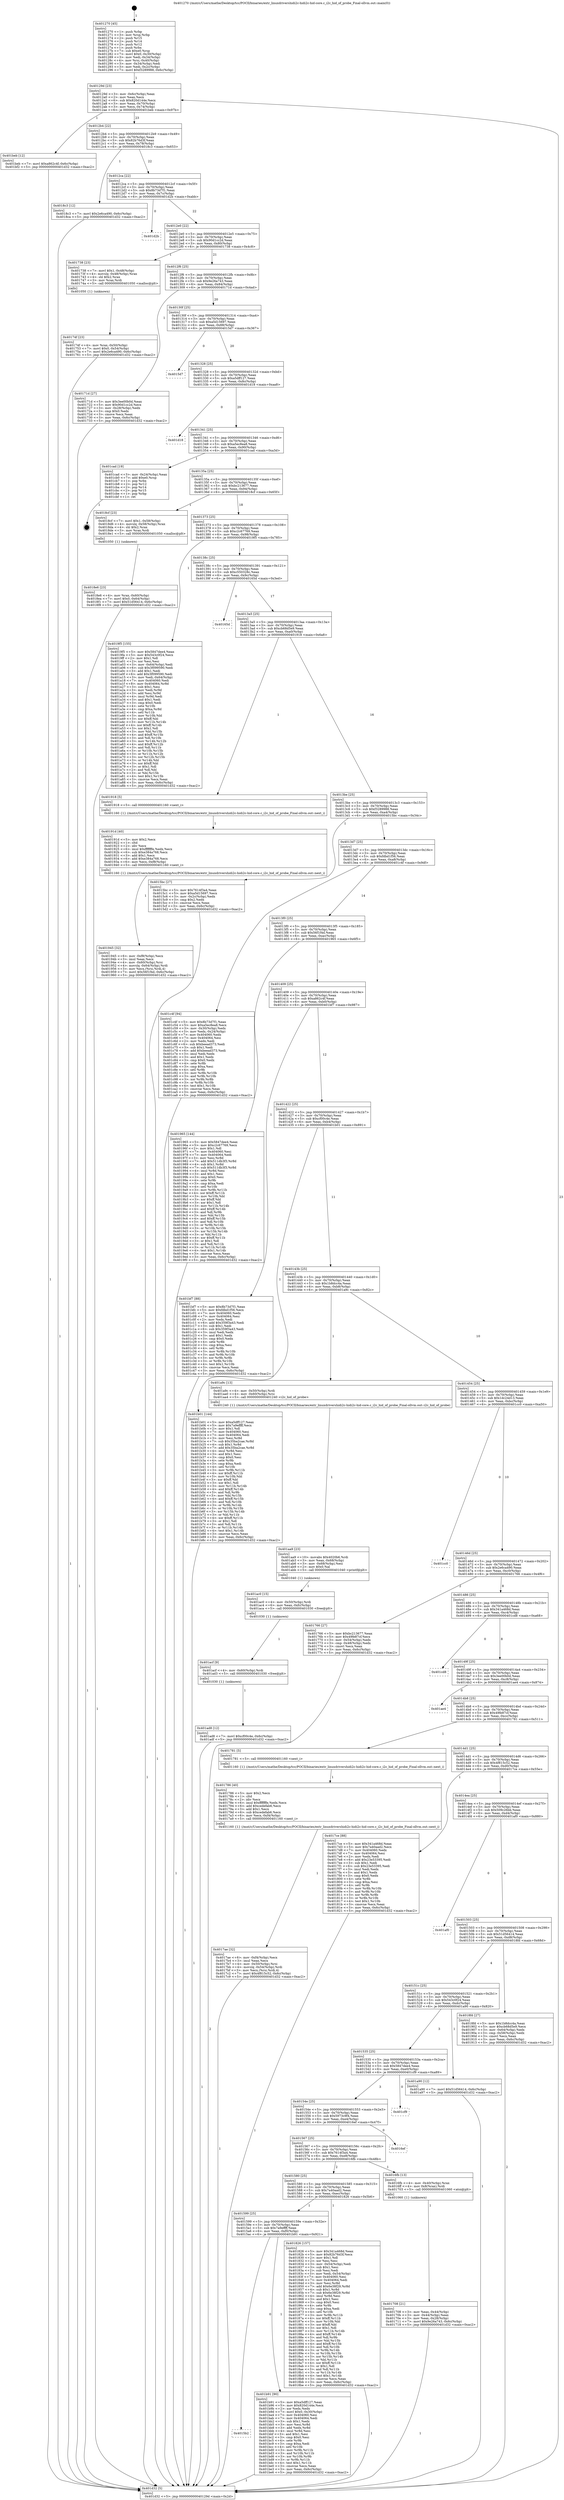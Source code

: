 digraph "0x401270" {
  label = "0x401270 (/mnt/c/Users/mathe/Desktop/tcc/POCII/binaries/extr_linuxdrivershidi2c-hidi2c-hid-core.c_i2c_hid_of_probe_Final-ollvm.out::main(0))"
  labelloc = "t"
  node[shape=record]

  Entry [label="",width=0.3,height=0.3,shape=circle,fillcolor=black,style=filled]
  "0x40129d" [label="{
     0x40129d [23]\l
     | [instrs]\l
     &nbsp;&nbsp;0x40129d \<+3\>: mov -0x6c(%rbp),%eax\l
     &nbsp;&nbsp;0x4012a0 \<+2\>: mov %eax,%ecx\l
     &nbsp;&nbsp;0x4012a2 \<+6\>: sub $0x820d144e,%ecx\l
     &nbsp;&nbsp;0x4012a8 \<+3\>: mov %eax,-0x70(%rbp)\l
     &nbsp;&nbsp;0x4012ab \<+3\>: mov %ecx,-0x74(%rbp)\l
     &nbsp;&nbsp;0x4012ae \<+6\>: je 0000000000401beb \<main+0x97b\>\l
  }"]
  "0x401beb" [label="{
     0x401beb [12]\l
     | [instrs]\l
     &nbsp;&nbsp;0x401beb \<+7\>: movl $0xa862c4f,-0x6c(%rbp)\l
     &nbsp;&nbsp;0x401bf2 \<+5\>: jmp 0000000000401d32 \<main+0xac2\>\l
  }"]
  "0x4012b4" [label="{
     0x4012b4 [22]\l
     | [instrs]\l
     &nbsp;&nbsp;0x4012b4 \<+5\>: jmp 00000000004012b9 \<main+0x49\>\l
     &nbsp;&nbsp;0x4012b9 \<+3\>: mov -0x70(%rbp),%eax\l
     &nbsp;&nbsp;0x4012bc \<+5\>: sub $0x82b76d3f,%eax\l
     &nbsp;&nbsp;0x4012c1 \<+3\>: mov %eax,-0x78(%rbp)\l
     &nbsp;&nbsp;0x4012c4 \<+6\>: je 00000000004018c3 \<main+0x653\>\l
  }"]
  Exit [label="",width=0.3,height=0.3,shape=circle,fillcolor=black,style=filled,peripheries=2]
  "0x4018c3" [label="{
     0x4018c3 [12]\l
     | [instrs]\l
     &nbsp;&nbsp;0x4018c3 \<+7\>: movl $0x2e6ca490,-0x6c(%rbp)\l
     &nbsp;&nbsp;0x4018ca \<+5\>: jmp 0000000000401d32 \<main+0xac2\>\l
  }"]
  "0x4012ca" [label="{
     0x4012ca [22]\l
     | [instrs]\l
     &nbsp;&nbsp;0x4012ca \<+5\>: jmp 00000000004012cf \<main+0x5f\>\l
     &nbsp;&nbsp;0x4012cf \<+3\>: mov -0x70(%rbp),%eax\l
     &nbsp;&nbsp;0x4012d2 \<+5\>: sub $0x8b73d7f1,%eax\l
     &nbsp;&nbsp;0x4012d7 \<+3\>: mov %eax,-0x7c(%rbp)\l
     &nbsp;&nbsp;0x4012da \<+6\>: je 0000000000401d2b \<main+0xabb\>\l
  }"]
  "0x4015b2" [label="{
     0x4015b2\l
  }", style=dashed]
  "0x401d2b" [label="{
     0x401d2b\l
  }", style=dashed]
  "0x4012e0" [label="{
     0x4012e0 [22]\l
     | [instrs]\l
     &nbsp;&nbsp;0x4012e0 \<+5\>: jmp 00000000004012e5 \<main+0x75\>\l
     &nbsp;&nbsp;0x4012e5 \<+3\>: mov -0x70(%rbp),%eax\l
     &nbsp;&nbsp;0x4012e8 \<+5\>: sub $0x90d1cc2d,%eax\l
     &nbsp;&nbsp;0x4012ed \<+3\>: mov %eax,-0x80(%rbp)\l
     &nbsp;&nbsp;0x4012f0 \<+6\>: je 0000000000401738 \<main+0x4c8\>\l
  }"]
  "0x401b91" [label="{
     0x401b91 [90]\l
     | [instrs]\l
     &nbsp;&nbsp;0x401b91 \<+5\>: mov $0xa5dff127,%eax\l
     &nbsp;&nbsp;0x401b96 \<+5\>: mov $0x820d144e,%ecx\l
     &nbsp;&nbsp;0x401b9b \<+2\>: xor %edx,%edx\l
     &nbsp;&nbsp;0x401b9d \<+7\>: movl $0x0,-0x30(%rbp)\l
     &nbsp;&nbsp;0x401ba4 \<+7\>: mov 0x404060,%esi\l
     &nbsp;&nbsp;0x401bab \<+7\>: mov 0x404064,%edi\l
     &nbsp;&nbsp;0x401bb2 \<+3\>: sub $0x1,%edx\l
     &nbsp;&nbsp;0x401bb5 \<+3\>: mov %esi,%r8d\l
     &nbsp;&nbsp;0x401bb8 \<+3\>: add %edx,%r8d\l
     &nbsp;&nbsp;0x401bbb \<+4\>: imul %r8d,%esi\l
     &nbsp;&nbsp;0x401bbf \<+3\>: and $0x1,%esi\l
     &nbsp;&nbsp;0x401bc2 \<+3\>: cmp $0x0,%esi\l
     &nbsp;&nbsp;0x401bc5 \<+4\>: sete %r9b\l
     &nbsp;&nbsp;0x401bc9 \<+3\>: cmp $0xa,%edi\l
     &nbsp;&nbsp;0x401bcc \<+4\>: setl %r10b\l
     &nbsp;&nbsp;0x401bd0 \<+3\>: mov %r9b,%r11b\l
     &nbsp;&nbsp;0x401bd3 \<+3\>: and %r10b,%r11b\l
     &nbsp;&nbsp;0x401bd6 \<+3\>: xor %r10b,%r9b\l
     &nbsp;&nbsp;0x401bd9 \<+3\>: or %r9b,%r11b\l
     &nbsp;&nbsp;0x401bdc \<+4\>: test $0x1,%r11b\l
     &nbsp;&nbsp;0x401be0 \<+3\>: cmovne %ecx,%eax\l
     &nbsp;&nbsp;0x401be3 \<+3\>: mov %eax,-0x6c(%rbp)\l
     &nbsp;&nbsp;0x401be6 \<+5\>: jmp 0000000000401d32 \<main+0xac2\>\l
  }"]
  "0x401738" [label="{
     0x401738 [23]\l
     | [instrs]\l
     &nbsp;&nbsp;0x401738 \<+7\>: movl $0x1,-0x48(%rbp)\l
     &nbsp;&nbsp;0x40173f \<+4\>: movslq -0x48(%rbp),%rax\l
     &nbsp;&nbsp;0x401743 \<+4\>: shl $0x2,%rax\l
     &nbsp;&nbsp;0x401747 \<+3\>: mov %rax,%rdi\l
     &nbsp;&nbsp;0x40174a \<+5\>: call 0000000000401050 \<malloc@plt\>\l
     | [calls]\l
     &nbsp;&nbsp;0x401050 \{1\} (unknown)\l
  }"]
  "0x4012f6" [label="{
     0x4012f6 [25]\l
     | [instrs]\l
     &nbsp;&nbsp;0x4012f6 \<+5\>: jmp 00000000004012fb \<main+0x8b\>\l
     &nbsp;&nbsp;0x4012fb \<+3\>: mov -0x70(%rbp),%eax\l
     &nbsp;&nbsp;0x4012fe \<+5\>: sub $0x9e26a743,%eax\l
     &nbsp;&nbsp;0x401303 \<+6\>: mov %eax,-0x84(%rbp)\l
     &nbsp;&nbsp;0x401309 \<+6\>: je 000000000040171d \<main+0x4ad\>\l
  }"]
  "0x401ad8" [label="{
     0x401ad8 [12]\l
     | [instrs]\l
     &nbsp;&nbsp;0x401ad8 \<+7\>: movl $0xcf00c4e,-0x6c(%rbp)\l
     &nbsp;&nbsp;0x401adf \<+5\>: jmp 0000000000401d32 \<main+0xac2\>\l
  }"]
  "0x40171d" [label="{
     0x40171d [27]\l
     | [instrs]\l
     &nbsp;&nbsp;0x40171d \<+5\>: mov $0x3ee00b0d,%eax\l
     &nbsp;&nbsp;0x401722 \<+5\>: mov $0x90d1cc2d,%ecx\l
     &nbsp;&nbsp;0x401727 \<+3\>: mov -0x28(%rbp),%edx\l
     &nbsp;&nbsp;0x40172a \<+3\>: cmp $0x0,%edx\l
     &nbsp;&nbsp;0x40172d \<+3\>: cmove %ecx,%eax\l
     &nbsp;&nbsp;0x401730 \<+3\>: mov %eax,-0x6c(%rbp)\l
     &nbsp;&nbsp;0x401733 \<+5\>: jmp 0000000000401d32 \<main+0xac2\>\l
  }"]
  "0x40130f" [label="{
     0x40130f [25]\l
     | [instrs]\l
     &nbsp;&nbsp;0x40130f \<+5\>: jmp 0000000000401314 \<main+0xa4\>\l
     &nbsp;&nbsp;0x401314 \<+3\>: mov -0x70(%rbp),%eax\l
     &nbsp;&nbsp;0x401317 \<+5\>: sub $0xa5d15697,%eax\l
     &nbsp;&nbsp;0x40131c \<+6\>: mov %eax,-0x88(%rbp)\l
     &nbsp;&nbsp;0x401322 \<+6\>: je 00000000004015d7 \<main+0x367\>\l
  }"]
  "0x401acf" [label="{
     0x401acf [9]\l
     | [instrs]\l
     &nbsp;&nbsp;0x401acf \<+4\>: mov -0x60(%rbp),%rdi\l
     &nbsp;&nbsp;0x401ad3 \<+5\>: call 0000000000401030 \<free@plt\>\l
     | [calls]\l
     &nbsp;&nbsp;0x401030 \{1\} (unknown)\l
  }"]
  "0x4015d7" [label="{
     0x4015d7\l
  }", style=dashed]
  "0x401328" [label="{
     0x401328 [25]\l
     | [instrs]\l
     &nbsp;&nbsp;0x401328 \<+5\>: jmp 000000000040132d \<main+0xbd\>\l
     &nbsp;&nbsp;0x40132d \<+3\>: mov -0x70(%rbp),%eax\l
     &nbsp;&nbsp;0x401330 \<+5\>: sub $0xa5dff127,%eax\l
     &nbsp;&nbsp;0x401335 \<+6\>: mov %eax,-0x8c(%rbp)\l
     &nbsp;&nbsp;0x40133b \<+6\>: je 0000000000401d18 \<main+0xaa8\>\l
  }"]
  "0x401ac0" [label="{
     0x401ac0 [15]\l
     | [instrs]\l
     &nbsp;&nbsp;0x401ac0 \<+4\>: mov -0x50(%rbp),%rdi\l
     &nbsp;&nbsp;0x401ac4 \<+6\>: mov %eax,-0xfc(%rbp)\l
     &nbsp;&nbsp;0x401aca \<+5\>: call 0000000000401030 \<free@plt\>\l
     | [calls]\l
     &nbsp;&nbsp;0x401030 \{1\} (unknown)\l
  }"]
  "0x401d18" [label="{
     0x401d18\l
  }", style=dashed]
  "0x401341" [label="{
     0x401341 [25]\l
     | [instrs]\l
     &nbsp;&nbsp;0x401341 \<+5\>: jmp 0000000000401346 \<main+0xd6\>\l
     &nbsp;&nbsp;0x401346 \<+3\>: mov -0x70(%rbp),%eax\l
     &nbsp;&nbsp;0x401349 \<+5\>: sub $0xa5ec8ea8,%eax\l
     &nbsp;&nbsp;0x40134e \<+6\>: mov %eax,-0x90(%rbp)\l
     &nbsp;&nbsp;0x401354 \<+6\>: je 0000000000401cad \<main+0xa3d\>\l
  }"]
  "0x401aa9" [label="{
     0x401aa9 [23]\l
     | [instrs]\l
     &nbsp;&nbsp;0x401aa9 \<+10\>: movabs $0x4020b6,%rdi\l
     &nbsp;&nbsp;0x401ab3 \<+3\>: mov %eax,-0x68(%rbp)\l
     &nbsp;&nbsp;0x401ab6 \<+3\>: mov -0x68(%rbp),%esi\l
     &nbsp;&nbsp;0x401ab9 \<+2\>: mov $0x0,%al\l
     &nbsp;&nbsp;0x401abb \<+5\>: call 0000000000401040 \<printf@plt\>\l
     | [calls]\l
     &nbsp;&nbsp;0x401040 \{1\} (unknown)\l
  }"]
  "0x401cad" [label="{
     0x401cad [19]\l
     | [instrs]\l
     &nbsp;&nbsp;0x401cad \<+3\>: mov -0x24(%rbp),%eax\l
     &nbsp;&nbsp;0x401cb0 \<+7\>: add $0xe0,%rsp\l
     &nbsp;&nbsp;0x401cb7 \<+1\>: pop %rbx\l
     &nbsp;&nbsp;0x401cb8 \<+2\>: pop %r12\l
     &nbsp;&nbsp;0x401cba \<+2\>: pop %r14\l
     &nbsp;&nbsp;0x401cbc \<+2\>: pop %r15\l
     &nbsp;&nbsp;0x401cbe \<+1\>: pop %rbp\l
     &nbsp;&nbsp;0x401cbf \<+1\>: ret\l
  }"]
  "0x40135a" [label="{
     0x40135a [25]\l
     | [instrs]\l
     &nbsp;&nbsp;0x40135a \<+5\>: jmp 000000000040135f \<main+0xef\>\l
     &nbsp;&nbsp;0x40135f \<+3\>: mov -0x70(%rbp),%eax\l
     &nbsp;&nbsp;0x401362 \<+5\>: sub $0xbc213677,%eax\l
     &nbsp;&nbsp;0x401367 \<+6\>: mov %eax,-0x94(%rbp)\l
     &nbsp;&nbsp;0x40136d \<+6\>: je 00000000004018cf \<main+0x65f\>\l
  }"]
  "0x401945" [label="{
     0x401945 [32]\l
     | [instrs]\l
     &nbsp;&nbsp;0x401945 \<+6\>: mov -0xf8(%rbp),%ecx\l
     &nbsp;&nbsp;0x40194b \<+3\>: imul %eax,%ecx\l
     &nbsp;&nbsp;0x40194e \<+4\>: mov -0x60(%rbp),%rsi\l
     &nbsp;&nbsp;0x401952 \<+4\>: movslq -0x64(%rbp),%rdi\l
     &nbsp;&nbsp;0x401956 \<+3\>: mov %ecx,(%rsi,%rdi,4)\l
     &nbsp;&nbsp;0x401959 \<+7\>: movl $0x56f1f4d,-0x6c(%rbp)\l
     &nbsp;&nbsp;0x401960 \<+5\>: jmp 0000000000401d32 \<main+0xac2\>\l
  }"]
  "0x4018cf" [label="{
     0x4018cf [23]\l
     | [instrs]\l
     &nbsp;&nbsp;0x4018cf \<+7\>: movl $0x1,-0x58(%rbp)\l
     &nbsp;&nbsp;0x4018d6 \<+4\>: movslq -0x58(%rbp),%rax\l
     &nbsp;&nbsp;0x4018da \<+4\>: shl $0x2,%rax\l
     &nbsp;&nbsp;0x4018de \<+3\>: mov %rax,%rdi\l
     &nbsp;&nbsp;0x4018e1 \<+5\>: call 0000000000401050 \<malloc@plt\>\l
     | [calls]\l
     &nbsp;&nbsp;0x401050 \{1\} (unknown)\l
  }"]
  "0x401373" [label="{
     0x401373 [25]\l
     | [instrs]\l
     &nbsp;&nbsp;0x401373 \<+5\>: jmp 0000000000401378 \<main+0x108\>\l
     &nbsp;&nbsp;0x401378 \<+3\>: mov -0x70(%rbp),%eax\l
     &nbsp;&nbsp;0x40137b \<+5\>: sub $0xc2c67769,%eax\l
     &nbsp;&nbsp;0x401380 \<+6\>: mov %eax,-0x98(%rbp)\l
     &nbsp;&nbsp;0x401386 \<+6\>: je 00000000004019f5 \<main+0x785\>\l
  }"]
  "0x40191d" [label="{
     0x40191d [40]\l
     | [instrs]\l
     &nbsp;&nbsp;0x40191d \<+5\>: mov $0x2,%ecx\l
     &nbsp;&nbsp;0x401922 \<+1\>: cltd\l
     &nbsp;&nbsp;0x401923 \<+2\>: idiv %ecx\l
     &nbsp;&nbsp;0x401925 \<+6\>: imul $0xfffffffe,%edx,%ecx\l
     &nbsp;&nbsp;0x40192b \<+6\>: sub $0xe384a768,%ecx\l
     &nbsp;&nbsp;0x401931 \<+3\>: add $0x1,%ecx\l
     &nbsp;&nbsp;0x401934 \<+6\>: add $0xe384a768,%ecx\l
     &nbsp;&nbsp;0x40193a \<+6\>: mov %ecx,-0xf8(%rbp)\l
     &nbsp;&nbsp;0x401940 \<+5\>: call 0000000000401160 \<next_i\>\l
     | [calls]\l
     &nbsp;&nbsp;0x401160 \{1\} (/mnt/c/Users/mathe/Desktop/tcc/POCII/binaries/extr_linuxdrivershidi2c-hidi2c-hid-core.c_i2c_hid_of_probe_Final-ollvm.out::next_i)\l
  }"]
  "0x4019f5" [label="{
     0x4019f5 [155]\l
     | [instrs]\l
     &nbsp;&nbsp;0x4019f5 \<+5\>: mov $0x5847dee4,%eax\l
     &nbsp;&nbsp;0x4019fa \<+5\>: mov $0x543c0f24,%ecx\l
     &nbsp;&nbsp;0x4019ff \<+2\>: mov $0x1,%dl\l
     &nbsp;&nbsp;0x401a01 \<+2\>: xor %esi,%esi\l
     &nbsp;&nbsp;0x401a03 \<+3\>: mov -0x64(%rbp),%edi\l
     &nbsp;&nbsp;0x401a06 \<+6\>: sub $0x3f099590,%edi\l
     &nbsp;&nbsp;0x401a0c \<+3\>: add $0x1,%edi\l
     &nbsp;&nbsp;0x401a0f \<+6\>: add $0x3f099590,%edi\l
     &nbsp;&nbsp;0x401a15 \<+3\>: mov %edi,-0x64(%rbp)\l
     &nbsp;&nbsp;0x401a18 \<+7\>: mov 0x404060,%edi\l
     &nbsp;&nbsp;0x401a1f \<+8\>: mov 0x404064,%r8d\l
     &nbsp;&nbsp;0x401a27 \<+3\>: sub $0x1,%esi\l
     &nbsp;&nbsp;0x401a2a \<+3\>: mov %edi,%r9d\l
     &nbsp;&nbsp;0x401a2d \<+3\>: add %esi,%r9d\l
     &nbsp;&nbsp;0x401a30 \<+4\>: imul %r9d,%edi\l
     &nbsp;&nbsp;0x401a34 \<+3\>: and $0x1,%edi\l
     &nbsp;&nbsp;0x401a37 \<+3\>: cmp $0x0,%edi\l
     &nbsp;&nbsp;0x401a3a \<+4\>: sete %r10b\l
     &nbsp;&nbsp;0x401a3e \<+4\>: cmp $0xa,%r8d\l
     &nbsp;&nbsp;0x401a42 \<+4\>: setl %r11b\l
     &nbsp;&nbsp;0x401a46 \<+3\>: mov %r10b,%bl\l
     &nbsp;&nbsp;0x401a49 \<+3\>: xor $0xff,%bl\l
     &nbsp;&nbsp;0x401a4c \<+3\>: mov %r11b,%r14b\l
     &nbsp;&nbsp;0x401a4f \<+4\>: xor $0xff,%r14b\l
     &nbsp;&nbsp;0x401a53 \<+3\>: xor $0x1,%dl\l
     &nbsp;&nbsp;0x401a56 \<+3\>: mov %bl,%r15b\l
     &nbsp;&nbsp;0x401a59 \<+4\>: and $0xff,%r15b\l
     &nbsp;&nbsp;0x401a5d \<+3\>: and %dl,%r10b\l
     &nbsp;&nbsp;0x401a60 \<+3\>: mov %r14b,%r12b\l
     &nbsp;&nbsp;0x401a63 \<+4\>: and $0xff,%r12b\l
     &nbsp;&nbsp;0x401a67 \<+3\>: and %dl,%r11b\l
     &nbsp;&nbsp;0x401a6a \<+3\>: or %r10b,%r15b\l
     &nbsp;&nbsp;0x401a6d \<+3\>: or %r11b,%r12b\l
     &nbsp;&nbsp;0x401a70 \<+3\>: xor %r12b,%r15b\l
     &nbsp;&nbsp;0x401a73 \<+3\>: or %r14b,%bl\l
     &nbsp;&nbsp;0x401a76 \<+3\>: xor $0xff,%bl\l
     &nbsp;&nbsp;0x401a79 \<+3\>: or $0x1,%dl\l
     &nbsp;&nbsp;0x401a7c \<+2\>: and %dl,%bl\l
     &nbsp;&nbsp;0x401a7e \<+3\>: or %bl,%r15b\l
     &nbsp;&nbsp;0x401a81 \<+4\>: test $0x1,%r15b\l
     &nbsp;&nbsp;0x401a85 \<+3\>: cmovne %ecx,%eax\l
     &nbsp;&nbsp;0x401a88 \<+3\>: mov %eax,-0x6c(%rbp)\l
     &nbsp;&nbsp;0x401a8b \<+5\>: jmp 0000000000401d32 \<main+0xac2\>\l
  }"]
  "0x40138c" [label="{
     0x40138c [25]\l
     | [instrs]\l
     &nbsp;&nbsp;0x40138c \<+5\>: jmp 0000000000401391 \<main+0x121\>\l
     &nbsp;&nbsp;0x401391 \<+3\>: mov -0x70(%rbp),%eax\l
     &nbsp;&nbsp;0x401394 \<+5\>: sub $0xc550328c,%eax\l
     &nbsp;&nbsp;0x401399 \<+6\>: mov %eax,-0x9c(%rbp)\l
     &nbsp;&nbsp;0x40139f \<+6\>: je 000000000040165d \<main+0x3ed\>\l
  }"]
  "0x4018e6" [label="{
     0x4018e6 [23]\l
     | [instrs]\l
     &nbsp;&nbsp;0x4018e6 \<+4\>: mov %rax,-0x60(%rbp)\l
     &nbsp;&nbsp;0x4018ea \<+7\>: movl $0x0,-0x64(%rbp)\l
     &nbsp;&nbsp;0x4018f1 \<+7\>: movl $0x51d56414,-0x6c(%rbp)\l
     &nbsp;&nbsp;0x4018f8 \<+5\>: jmp 0000000000401d32 \<main+0xac2\>\l
  }"]
  "0x40165d" [label="{
     0x40165d\l
  }", style=dashed]
  "0x4013a5" [label="{
     0x4013a5 [25]\l
     | [instrs]\l
     &nbsp;&nbsp;0x4013a5 \<+5\>: jmp 00000000004013aa \<main+0x13a\>\l
     &nbsp;&nbsp;0x4013aa \<+3\>: mov -0x70(%rbp),%eax\l
     &nbsp;&nbsp;0x4013ad \<+5\>: sub $0xcb68d5e9,%eax\l
     &nbsp;&nbsp;0x4013b2 \<+6\>: mov %eax,-0xa0(%rbp)\l
     &nbsp;&nbsp;0x4013b8 \<+6\>: je 0000000000401918 \<main+0x6a8\>\l
  }"]
  "0x401599" [label="{
     0x401599 [25]\l
     | [instrs]\l
     &nbsp;&nbsp;0x401599 \<+5\>: jmp 000000000040159e \<main+0x32e\>\l
     &nbsp;&nbsp;0x40159e \<+3\>: mov -0x70(%rbp),%eax\l
     &nbsp;&nbsp;0x4015a1 \<+5\>: sub $0x7a9effff,%eax\l
     &nbsp;&nbsp;0x4015a6 \<+6\>: mov %eax,-0xf0(%rbp)\l
     &nbsp;&nbsp;0x4015ac \<+6\>: je 0000000000401b91 \<main+0x921\>\l
  }"]
  "0x401918" [label="{
     0x401918 [5]\l
     | [instrs]\l
     &nbsp;&nbsp;0x401918 \<+5\>: call 0000000000401160 \<next_i\>\l
     | [calls]\l
     &nbsp;&nbsp;0x401160 \{1\} (/mnt/c/Users/mathe/Desktop/tcc/POCII/binaries/extr_linuxdrivershidi2c-hidi2c-hid-core.c_i2c_hid_of_probe_Final-ollvm.out::next_i)\l
  }"]
  "0x4013be" [label="{
     0x4013be [25]\l
     | [instrs]\l
     &nbsp;&nbsp;0x4013be \<+5\>: jmp 00000000004013c3 \<main+0x153\>\l
     &nbsp;&nbsp;0x4013c3 \<+3\>: mov -0x70(%rbp),%eax\l
     &nbsp;&nbsp;0x4013c6 \<+5\>: sub $0xf3289988,%eax\l
     &nbsp;&nbsp;0x4013cb \<+6\>: mov %eax,-0xa4(%rbp)\l
     &nbsp;&nbsp;0x4013d1 \<+6\>: je 00000000004015bc \<main+0x34c\>\l
  }"]
  "0x401826" [label="{
     0x401826 [157]\l
     | [instrs]\l
     &nbsp;&nbsp;0x401826 \<+5\>: mov $0x341a468d,%eax\l
     &nbsp;&nbsp;0x40182b \<+5\>: mov $0x82b76d3f,%ecx\l
     &nbsp;&nbsp;0x401830 \<+2\>: mov $0x1,%dl\l
     &nbsp;&nbsp;0x401832 \<+2\>: xor %esi,%esi\l
     &nbsp;&nbsp;0x401834 \<+3\>: mov -0x54(%rbp),%edi\l
     &nbsp;&nbsp;0x401837 \<+3\>: sub $0x1,%esi\l
     &nbsp;&nbsp;0x40183a \<+2\>: sub %esi,%edi\l
     &nbsp;&nbsp;0x40183c \<+3\>: mov %edi,-0x54(%rbp)\l
     &nbsp;&nbsp;0x40183f \<+7\>: mov 0x404060,%esi\l
     &nbsp;&nbsp;0x401846 \<+7\>: mov 0x404064,%edi\l
     &nbsp;&nbsp;0x40184d \<+3\>: mov %esi,%r8d\l
     &nbsp;&nbsp;0x401850 \<+7\>: add $0x6e38f29,%r8d\l
     &nbsp;&nbsp;0x401857 \<+4\>: sub $0x1,%r8d\l
     &nbsp;&nbsp;0x40185b \<+7\>: sub $0x6e38f29,%r8d\l
     &nbsp;&nbsp;0x401862 \<+4\>: imul %r8d,%esi\l
     &nbsp;&nbsp;0x401866 \<+3\>: and $0x1,%esi\l
     &nbsp;&nbsp;0x401869 \<+3\>: cmp $0x0,%esi\l
     &nbsp;&nbsp;0x40186c \<+4\>: sete %r9b\l
     &nbsp;&nbsp;0x401870 \<+3\>: cmp $0xa,%edi\l
     &nbsp;&nbsp;0x401873 \<+4\>: setl %r10b\l
     &nbsp;&nbsp;0x401877 \<+3\>: mov %r9b,%r11b\l
     &nbsp;&nbsp;0x40187a \<+4\>: xor $0xff,%r11b\l
     &nbsp;&nbsp;0x40187e \<+3\>: mov %r10b,%bl\l
     &nbsp;&nbsp;0x401881 \<+3\>: xor $0xff,%bl\l
     &nbsp;&nbsp;0x401884 \<+3\>: xor $0x1,%dl\l
     &nbsp;&nbsp;0x401887 \<+3\>: mov %r11b,%r14b\l
     &nbsp;&nbsp;0x40188a \<+4\>: and $0xff,%r14b\l
     &nbsp;&nbsp;0x40188e \<+3\>: and %dl,%r9b\l
     &nbsp;&nbsp;0x401891 \<+3\>: mov %bl,%r15b\l
     &nbsp;&nbsp;0x401894 \<+4\>: and $0xff,%r15b\l
     &nbsp;&nbsp;0x401898 \<+3\>: and %dl,%r10b\l
     &nbsp;&nbsp;0x40189b \<+3\>: or %r9b,%r14b\l
     &nbsp;&nbsp;0x40189e \<+3\>: or %r10b,%r15b\l
     &nbsp;&nbsp;0x4018a1 \<+3\>: xor %r15b,%r14b\l
     &nbsp;&nbsp;0x4018a4 \<+3\>: or %bl,%r11b\l
     &nbsp;&nbsp;0x4018a7 \<+4\>: xor $0xff,%r11b\l
     &nbsp;&nbsp;0x4018ab \<+3\>: or $0x1,%dl\l
     &nbsp;&nbsp;0x4018ae \<+3\>: and %dl,%r11b\l
     &nbsp;&nbsp;0x4018b1 \<+3\>: or %r11b,%r14b\l
     &nbsp;&nbsp;0x4018b4 \<+4\>: test $0x1,%r14b\l
     &nbsp;&nbsp;0x4018b8 \<+3\>: cmovne %ecx,%eax\l
     &nbsp;&nbsp;0x4018bb \<+3\>: mov %eax,-0x6c(%rbp)\l
     &nbsp;&nbsp;0x4018be \<+5\>: jmp 0000000000401d32 \<main+0xac2\>\l
  }"]
  "0x4015bc" [label="{
     0x4015bc [27]\l
     | [instrs]\l
     &nbsp;&nbsp;0x4015bc \<+5\>: mov $0x7614f3a4,%eax\l
     &nbsp;&nbsp;0x4015c1 \<+5\>: mov $0xa5d15697,%ecx\l
     &nbsp;&nbsp;0x4015c6 \<+3\>: mov -0x2c(%rbp),%edx\l
     &nbsp;&nbsp;0x4015c9 \<+3\>: cmp $0x2,%edx\l
     &nbsp;&nbsp;0x4015cc \<+3\>: cmovne %ecx,%eax\l
     &nbsp;&nbsp;0x4015cf \<+3\>: mov %eax,-0x6c(%rbp)\l
     &nbsp;&nbsp;0x4015d2 \<+5\>: jmp 0000000000401d32 \<main+0xac2\>\l
  }"]
  "0x4013d7" [label="{
     0x4013d7 [25]\l
     | [instrs]\l
     &nbsp;&nbsp;0x4013d7 \<+5\>: jmp 00000000004013dc \<main+0x16c\>\l
     &nbsp;&nbsp;0x4013dc \<+3\>: mov -0x70(%rbp),%eax\l
     &nbsp;&nbsp;0x4013df \<+5\>: sub $0xfdbd1f56,%eax\l
     &nbsp;&nbsp;0x4013e4 \<+6\>: mov %eax,-0xa8(%rbp)\l
     &nbsp;&nbsp;0x4013ea \<+6\>: je 0000000000401c4f \<main+0x9df\>\l
  }"]
  "0x401d32" [label="{
     0x401d32 [5]\l
     | [instrs]\l
     &nbsp;&nbsp;0x401d32 \<+5\>: jmp 000000000040129d \<main+0x2d\>\l
  }"]
  "0x401270" [label="{
     0x401270 [45]\l
     | [instrs]\l
     &nbsp;&nbsp;0x401270 \<+1\>: push %rbp\l
     &nbsp;&nbsp;0x401271 \<+3\>: mov %rsp,%rbp\l
     &nbsp;&nbsp;0x401274 \<+2\>: push %r15\l
     &nbsp;&nbsp;0x401276 \<+2\>: push %r14\l
     &nbsp;&nbsp;0x401278 \<+2\>: push %r12\l
     &nbsp;&nbsp;0x40127a \<+1\>: push %rbx\l
     &nbsp;&nbsp;0x40127b \<+7\>: sub $0xe0,%rsp\l
     &nbsp;&nbsp;0x401282 \<+7\>: movl $0x0,-0x30(%rbp)\l
     &nbsp;&nbsp;0x401289 \<+3\>: mov %edi,-0x34(%rbp)\l
     &nbsp;&nbsp;0x40128c \<+4\>: mov %rsi,-0x40(%rbp)\l
     &nbsp;&nbsp;0x401290 \<+3\>: mov -0x34(%rbp),%edi\l
     &nbsp;&nbsp;0x401293 \<+3\>: mov %edi,-0x2c(%rbp)\l
     &nbsp;&nbsp;0x401296 \<+7\>: movl $0xf3289988,-0x6c(%rbp)\l
  }"]
  "0x4017ae" [label="{
     0x4017ae [32]\l
     | [instrs]\l
     &nbsp;&nbsp;0x4017ae \<+6\>: mov -0xf4(%rbp),%ecx\l
     &nbsp;&nbsp;0x4017b4 \<+3\>: imul %eax,%ecx\l
     &nbsp;&nbsp;0x4017b7 \<+4\>: mov -0x50(%rbp),%rsi\l
     &nbsp;&nbsp;0x4017bb \<+4\>: movslq -0x54(%rbp),%rdi\l
     &nbsp;&nbsp;0x4017bf \<+3\>: mov %ecx,(%rsi,%rdi,4)\l
     &nbsp;&nbsp;0x4017c2 \<+7\>: movl $0x4f815c52,-0x6c(%rbp)\l
     &nbsp;&nbsp;0x4017c9 \<+5\>: jmp 0000000000401d32 \<main+0xac2\>\l
  }"]
  "0x401c4f" [label="{
     0x401c4f [94]\l
     | [instrs]\l
     &nbsp;&nbsp;0x401c4f \<+5\>: mov $0x8b73d7f1,%eax\l
     &nbsp;&nbsp;0x401c54 \<+5\>: mov $0xa5ec8ea8,%ecx\l
     &nbsp;&nbsp;0x401c59 \<+3\>: mov -0x30(%rbp),%edx\l
     &nbsp;&nbsp;0x401c5c \<+3\>: mov %edx,-0x24(%rbp)\l
     &nbsp;&nbsp;0x401c5f \<+7\>: mov 0x404060,%edx\l
     &nbsp;&nbsp;0x401c66 \<+7\>: mov 0x404064,%esi\l
     &nbsp;&nbsp;0x401c6d \<+2\>: mov %edx,%edi\l
     &nbsp;&nbsp;0x401c6f \<+6\>: sub $0xbeead373,%edi\l
     &nbsp;&nbsp;0x401c75 \<+3\>: sub $0x1,%edi\l
     &nbsp;&nbsp;0x401c78 \<+6\>: add $0xbeead373,%edi\l
     &nbsp;&nbsp;0x401c7e \<+3\>: imul %edi,%edx\l
     &nbsp;&nbsp;0x401c81 \<+3\>: and $0x1,%edx\l
     &nbsp;&nbsp;0x401c84 \<+3\>: cmp $0x0,%edx\l
     &nbsp;&nbsp;0x401c87 \<+4\>: sete %r8b\l
     &nbsp;&nbsp;0x401c8b \<+3\>: cmp $0xa,%esi\l
     &nbsp;&nbsp;0x401c8e \<+4\>: setl %r9b\l
     &nbsp;&nbsp;0x401c92 \<+3\>: mov %r8b,%r10b\l
     &nbsp;&nbsp;0x401c95 \<+3\>: and %r9b,%r10b\l
     &nbsp;&nbsp;0x401c98 \<+3\>: xor %r9b,%r8b\l
     &nbsp;&nbsp;0x401c9b \<+3\>: or %r8b,%r10b\l
     &nbsp;&nbsp;0x401c9e \<+4\>: test $0x1,%r10b\l
     &nbsp;&nbsp;0x401ca2 \<+3\>: cmovne %ecx,%eax\l
     &nbsp;&nbsp;0x401ca5 \<+3\>: mov %eax,-0x6c(%rbp)\l
     &nbsp;&nbsp;0x401ca8 \<+5\>: jmp 0000000000401d32 \<main+0xac2\>\l
  }"]
  "0x4013f0" [label="{
     0x4013f0 [25]\l
     | [instrs]\l
     &nbsp;&nbsp;0x4013f0 \<+5\>: jmp 00000000004013f5 \<main+0x185\>\l
     &nbsp;&nbsp;0x4013f5 \<+3\>: mov -0x70(%rbp),%eax\l
     &nbsp;&nbsp;0x4013f8 \<+5\>: sub $0x56f1f4d,%eax\l
     &nbsp;&nbsp;0x4013fd \<+6\>: mov %eax,-0xac(%rbp)\l
     &nbsp;&nbsp;0x401403 \<+6\>: je 0000000000401965 \<main+0x6f5\>\l
  }"]
  "0x401786" [label="{
     0x401786 [40]\l
     | [instrs]\l
     &nbsp;&nbsp;0x401786 \<+5\>: mov $0x2,%ecx\l
     &nbsp;&nbsp;0x40178b \<+1\>: cltd\l
     &nbsp;&nbsp;0x40178c \<+2\>: idiv %ecx\l
     &nbsp;&nbsp;0x40178e \<+6\>: imul $0xfffffffe,%edx,%ecx\l
     &nbsp;&nbsp;0x401794 \<+6\>: add $0xcedefab6,%ecx\l
     &nbsp;&nbsp;0x40179a \<+3\>: add $0x1,%ecx\l
     &nbsp;&nbsp;0x40179d \<+6\>: sub $0xcedefab6,%ecx\l
     &nbsp;&nbsp;0x4017a3 \<+6\>: mov %ecx,-0xf4(%rbp)\l
     &nbsp;&nbsp;0x4017a9 \<+5\>: call 0000000000401160 \<next_i\>\l
     | [calls]\l
     &nbsp;&nbsp;0x401160 \{1\} (/mnt/c/Users/mathe/Desktop/tcc/POCII/binaries/extr_linuxdrivershidi2c-hidi2c-hid-core.c_i2c_hid_of_probe_Final-ollvm.out::next_i)\l
  }"]
  "0x401965" [label="{
     0x401965 [144]\l
     | [instrs]\l
     &nbsp;&nbsp;0x401965 \<+5\>: mov $0x5847dee4,%eax\l
     &nbsp;&nbsp;0x40196a \<+5\>: mov $0xc2c67769,%ecx\l
     &nbsp;&nbsp;0x40196f \<+2\>: mov $0x1,%dl\l
     &nbsp;&nbsp;0x401971 \<+7\>: mov 0x404060,%esi\l
     &nbsp;&nbsp;0x401978 \<+7\>: mov 0x404064,%edi\l
     &nbsp;&nbsp;0x40197f \<+3\>: mov %esi,%r8d\l
     &nbsp;&nbsp;0x401982 \<+7\>: add $0x511db3f3,%r8d\l
     &nbsp;&nbsp;0x401989 \<+4\>: sub $0x1,%r8d\l
     &nbsp;&nbsp;0x40198d \<+7\>: sub $0x511db3f3,%r8d\l
     &nbsp;&nbsp;0x401994 \<+4\>: imul %r8d,%esi\l
     &nbsp;&nbsp;0x401998 \<+3\>: and $0x1,%esi\l
     &nbsp;&nbsp;0x40199b \<+3\>: cmp $0x0,%esi\l
     &nbsp;&nbsp;0x40199e \<+4\>: sete %r9b\l
     &nbsp;&nbsp;0x4019a2 \<+3\>: cmp $0xa,%edi\l
     &nbsp;&nbsp;0x4019a5 \<+4\>: setl %r10b\l
     &nbsp;&nbsp;0x4019a9 \<+3\>: mov %r9b,%r11b\l
     &nbsp;&nbsp;0x4019ac \<+4\>: xor $0xff,%r11b\l
     &nbsp;&nbsp;0x4019b0 \<+3\>: mov %r10b,%bl\l
     &nbsp;&nbsp;0x4019b3 \<+3\>: xor $0xff,%bl\l
     &nbsp;&nbsp;0x4019b6 \<+3\>: xor $0x1,%dl\l
     &nbsp;&nbsp;0x4019b9 \<+3\>: mov %r11b,%r14b\l
     &nbsp;&nbsp;0x4019bc \<+4\>: and $0xff,%r14b\l
     &nbsp;&nbsp;0x4019c0 \<+3\>: and %dl,%r9b\l
     &nbsp;&nbsp;0x4019c3 \<+3\>: mov %bl,%r15b\l
     &nbsp;&nbsp;0x4019c6 \<+4\>: and $0xff,%r15b\l
     &nbsp;&nbsp;0x4019ca \<+3\>: and %dl,%r10b\l
     &nbsp;&nbsp;0x4019cd \<+3\>: or %r9b,%r14b\l
     &nbsp;&nbsp;0x4019d0 \<+3\>: or %r10b,%r15b\l
     &nbsp;&nbsp;0x4019d3 \<+3\>: xor %r15b,%r14b\l
     &nbsp;&nbsp;0x4019d6 \<+3\>: or %bl,%r11b\l
     &nbsp;&nbsp;0x4019d9 \<+4\>: xor $0xff,%r11b\l
     &nbsp;&nbsp;0x4019dd \<+3\>: or $0x1,%dl\l
     &nbsp;&nbsp;0x4019e0 \<+3\>: and %dl,%r11b\l
     &nbsp;&nbsp;0x4019e3 \<+3\>: or %r11b,%r14b\l
     &nbsp;&nbsp;0x4019e6 \<+4\>: test $0x1,%r14b\l
     &nbsp;&nbsp;0x4019ea \<+3\>: cmovne %ecx,%eax\l
     &nbsp;&nbsp;0x4019ed \<+3\>: mov %eax,-0x6c(%rbp)\l
     &nbsp;&nbsp;0x4019f0 \<+5\>: jmp 0000000000401d32 \<main+0xac2\>\l
  }"]
  "0x401409" [label="{
     0x401409 [25]\l
     | [instrs]\l
     &nbsp;&nbsp;0x401409 \<+5\>: jmp 000000000040140e \<main+0x19e\>\l
     &nbsp;&nbsp;0x40140e \<+3\>: mov -0x70(%rbp),%eax\l
     &nbsp;&nbsp;0x401411 \<+5\>: sub $0xa862c4f,%eax\l
     &nbsp;&nbsp;0x401416 \<+6\>: mov %eax,-0xb0(%rbp)\l
     &nbsp;&nbsp;0x40141c \<+6\>: je 0000000000401bf7 \<main+0x987\>\l
  }"]
  "0x40174f" [label="{
     0x40174f [23]\l
     | [instrs]\l
     &nbsp;&nbsp;0x40174f \<+4\>: mov %rax,-0x50(%rbp)\l
     &nbsp;&nbsp;0x401753 \<+7\>: movl $0x0,-0x54(%rbp)\l
     &nbsp;&nbsp;0x40175a \<+7\>: movl $0x2e6ca490,-0x6c(%rbp)\l
     &nbsp;&nbsp;0x401761 \<+5\>: jmp 0000000000401d32 \<main+0xac2\>\l
  }"]
  "0x401bf7" [label="{
     0x401bf7 [88]\l
     | [instrs]\l
     &nbsp;&nbsp;0x401bf7 \<+5\>: mov $0x8b73d7f1,%eax\l
     &nbsp;&nbsp;0x401bfc \<+5\>: mov $0xfdbd1f56,%ecx\l
     &nbsp;&nbsp;0x401c01 \<+7\>: mov 0x404060,%edx\l
     &nbsp;&nbsp;0x401c08 \<+7\>: mov 0x404064,%esi\l
     &nbsp;&nbsp;0x401c0f \<+2\>: mov %edx,%edi\l
     &nbsp;&nbsp;0x401c11 \<+6\>: add $0x359f3a43,%edi\l
     &nbsp;&nbsp;0x401c17 \<+3\>: sub $0x1,%edi\l
     &nbsp;&nbsp;0x401c1a \<+6\>: sub $0x359f3a43,%edi\l
     &nbsp;&nbsp;0x401c20 \<+3\>: imul %edi,%edx\l
     &nbsp;&nbsp;0x401c23 \<+3\>: and $0x1,%edx\l
     &nbsp;&nbsp;0x401c26 \<+3\>: cmp $0x0,%edx\l
     &nbsp;&nbsp;0x401c29 \<+4\>: sete %r8b\l
     &nbsp;&nbsp;0x401c2d \<+3\>: cmp $0xa,%esi\l
     &nbsp;&nbsp;0x401c30 \<+4\>: setl %r9b\l
     &nbsp;&nbsp;0x401c34 \<+3\>: mov %r8b,%r10b\l
     &nbsp;&nbsp;0x401c37 \<+3\>: and %r9b,%r10b\l
     &nbsp;&nbsp;0x401c3a \<+3\>: xor %r9b,%r8b\l
     &nbsp;&nbsp;0x401c3d \<+3\>: or %r8b,%r10b\l
     &nbsp;&nbsp;0x401c40 \<+4\>: test $0x1,%r10b\l
     &nbsp;&nbsp;0x401c44 \<+3\>: cmovne %ecx,%eax\l
     &nbsp;&nbsp;0x401c47 \<+3\>: mov %eax,-0x6c(%rbp)\l
     &nbsp;&nbsp;0x401c4a \<+5\>: jmp 0000000000401d32 \<main+0xac2\>\l
  }"]
  "0x401422" [label="{
     0x401422 [25]\l
     | [instrs]\l
     &nbsp;&nbsp;0x401422 \<+5\>: jmp 0000000000401427 \<main+0x1b7\>\l
     &nbsp;&nbsp;0x401427 \<+3\>: mov -0x70(%rbp),%eax\l
     &nbsp;&nbsp;0x40142a \<+5\>: sub $0xcf00c4e,%eax\l
     &nbsp;&nbsp;0x40142f \<+6\>: mov %eax,-0xb4(%rbp)\l
     &nbsp;&nbsp;0x401435 \<+6\>: je 0000000000401b01 \<main+0x891\>\l
  }"]
  "0x401708" [label="{
     0x401708 [21]\l
     | [instrs]\l
     &nbsp;&nbsp;0x401708 \<+3\>: mov %eax,-0x44(%rbp)\l
     &nbsp;&nbsp;0x40170b \<+3\>: mov -0x44(%rbp),%eax\l
     &nbsp;&nbsp;0x40170e \<+3\>: mov %eax,-0x28(%rbp)\l
     &nbsp;&nbsp;0x401711 \<+7\>: movl $0x9e26a743,-0x6c(%rbp)\l
     &nbsp;&nbsp;0x401718 \<+5\>: jmp 0000000000401d32 \<main+0xac2\>\l
  }"]
  "0x401b01" [label="{
     0x401b01 [144]\l
     | [instrs]\l
     &nbsp;&nbsp;0x401b01 \<+5\>: mov $0xa5dff127,%eax\l
     &nbsp;&nbsp;0x401b06 \<+5\>: mov $0x7a9effff,%ecx\l
     &nbsp;&nbsp;0x401b0b \<+2\>: mov $0x1,%dl\l
     &nbsp;&nbsp;0x401b0d \<+7\>: mov 0x404060,%esi\l
     &nbsp;&nbsp;0x401b14 \<+7\>: mov 0x404064,%edi\l
     &nbsp;&nbsp;0x401b1b \<+3\>: mov %esi,%r8d\l
     &nbsp;&nbsp;0x401b1e \<+7\>: sub $0x35ba2cae,%r8d\l
     &nbsp;&nbsp;0x401b25 \<+4\>: sub $0x1,%r8d\l
     &nbsp;&nbsp;0x401b29 \<+7\>: add $0x35ba2cae,%r8d\l
     &nbsp;&nbsp;0x401b30 \<+4\>: imul %r8d,%esi\l
     &nbsp;&nbsp;0x401b34 \<+3\>: and $0x1,%esi\l
     &nbsp;&nbsp;0x401b37 \<+3\>: cmp $0x0,%esi\l
     &nbsp;&nbsp;0x401b3a \<+4\>: sete %r9b\l
     &nbsp;&nbsp;0x401b3e \<+3\>: cmp $0xa,%edi\l
     &nbsp;&nbsp;0x401b41 \<+4\>: setl %r10b\l
     &nbsp;&nbsp;0x401b45 \<+3\>: mov %r9b,%r11b\l
     &nbsp;&nbsp;0x401b48 \<+4\>: xor $0xff,%r11b\l
     &nbsp;&nbsp;0x401b4c \<+3\>: mov %r10b,%bl\l
     &nbsp;&nbsp;0x401b4f \<+3\>: xor $0xff,%bl\l
     &nbsp;&nbsp;0x401b52 \<+3\>: xor $0x1,%dl\l
     &nbsp;&nbsp;0x401b55 \<+3\>: mov %r11b,%r14b\l
     &nbsp;&nbsp;0x401b58 \<+4\>: and $0xff,%r14b\l
     &nbsp;&nbsp;0x401b5c \<+3\>: and %dl,%r9b\l
     &nbsp;&nbsp;0x401b5f \<+3\>: mov %bl,%r15b\l
     &nbsp;&nbsp;0x401b62 \<+4\>: and $0xff,%r15b\l
     &nbsp;&nbsp;0x401b66 \<+3\>: and %dl,%r10b\l
     &nbsp;&nbsp;0x401b69 \<+3\>: or %r9b,%r14b\l
     &nbsp;&nbsp;0x401b6c \<+3\>: or %r10b,%r15b\l
     &nbsp;&nbsp;0x401b6f \<+3\>: xor %r15b,%r14b\l
     &nbsp;&nbsp;0x401b72 \<+3\>: or %bl,%r11b\l
     &nbsp;&nbsp;0x401b75 \<+4\>: xor $0xff,%r11b\l
     &nbsp;&nbsp;0x401b79 \<+3\>: or $0x1,%dl\l
     &nbsp;&nbsp;0x401b7c \<+3\>: and %dl,%r11b\l
     &nbsp;&nbsp;0x401b7f \<+3\>: or %r11b,%r14b\l
     &nbsp;&nbsp;0x401b82 \<+4\>: test $0x1,%r14b\l
     &nbsp;&nbsp;0x401b86 \<+3\>: cmovne %ecx,%eax\l
     &nbsp;&nbsp;0x401b89 \<+3\>: mov %eax,-0x6c(%rbp)\l
     &nbsp;&nbsp;0x401b8c \<+5\>: jmp 0000000000401d32 \<main+0xac2\>\l
  }"]
  "0x40143b" [label="{
     0x40143b [25]\l
     | [instrs]\l
     &nbsp;&nbsp;0x40143b \<+5\>: jmp 0000000000401440 \<main+0x1d0\>\l
     &nbsp;&nbsp;0x401440 \<+3\>: mov -0x70(%rbp),%eax\l
     &nbsp;&nbsp;0x401443 \<+5\>: sub $0x1b8dcc4a,%eax\l
     &nbsp;&nbsp;0x401448 \<+6\>: mov %eax,-0xb8(%rbp)\l
     &nbsp;&nbsp;0x40144e \<+6\>: je 0000000000401a9c \<main+0x82c\>\l
  }"]
  "0x401580" [label="{
     0x401580 [25]\l
     | [instrs]\l
     &nbsp;&nbsp;0x401580 \<+5\>: jmp 0000000000401585 \<main+0x315\>\l
     &nbsp;&nbsp;0x401585 \<+3\>: mov -0x70(%rbp),%eax\l
     &nbsp;&nbsp;0x401588 \<+5\>: sub $0x7a40aad2,%eax\l
     &nbsp;&nbsp;0x40158d \<+6\>: mov %eax,-0xec(%rbp)\l
     &nbsp;&nbsp;0x401593 \<+6\>: je 0000000000401826 \<main+0x5b6\>\l
  }"]
  "0x401a9c" [label="{
     0x401a9c [13]\l
     | [instrs]\l
     &nbsp;&nbsp;0x401a9c \<+4\>: mov -0x50(%rbp),%rdi\l
     &nbsp;&nbsp;0x401aa0 \<+4\>: mov -0x60(%rbp),%rsi\l
     &nbsp;&nbsp;0x401aa4 \<+5\>: call 0000000000401240 \<i2c_hid_of_probe\>\l
     | [calls]\l
     &nbsp;&nbsp;0x401240 \{1\} (/mnt/c/Users/mathe/Desktop/tcc/POCII/binaries/extr_linuxdrivershidi2c-hidi2c-hid-core.c_i2c_hid_of_probe_Final-ollvm.out::i2c_hid_of_probe)\l
  }"]
  "0x401454" [label="{
     0x401454 [25]\l
     | [instrs]\l
     &nbsp;&nbsp;0x401454 \<+5\>: jmp 0000000000401459 \<main+0x1e9\>\l
     &nbsp;&nbsp;0x401459 \<+3\>: mov -0x70(%rbp),%eax\l
     &nbsp;&nbsp;0x40145c \<+5\>: sub $0x1dc24d13,%eax\l
     &nbsp;&nbsp;0x401461 \<+6\>: mov %eax,-0xbc(%rbp)\l
     &nbsp;&nbsp;0x401467 \<+6\>: je 0000000000401cc0 \<main+0xa50\>\l
  }"]
  "0x4016fb" [label="{
     0x4016fb [13]\l
     | [instrs]\l
     &nbsp;&nbsp;0x4016fb \<+4\>: mov -0x40(%rbp),%rax\l
     &nbsp;&nbsp;0x4016ff \<+4\>: mov 0x8(%rax),%rdi\l
     &nbsp;&nbsp;0x401703 \<+5\>: call 0000000000401060 \<atoi@plt\>\l
     | [calls]\l
     &nbsp;&nbsp;0x401060 \{1\} (unknown)\l
  }"]
  "0x401cc0" [label="{
     0x401cc0\l
  }", style=dashed]
  "0x40146d" [label="{
     0x40146d [25]\l
     | [instrs]\l
     &nbsp;&nbsp;0x40146d \<+5\>: jmp 0000000000401472 \<main+0x202\>\l
     &nbsp;&nbsp;0x401472 \<+3\>: mov -0x70(%rbp),%eax\l
     &nbsp;&nbsp;0x401475 \<+5\>: sub $0x2e6ca490,%eax\l
     &nbsp;&nbsp;0x40147a \<+6\>: mov %eax,-0xc0(%rbp)\l
     &nbsp;&nbsp;0x401480 \<+6\>: je 0000000000401766 \<main+0x4f6\>\l
  }"]
  "0x401567" [label="{
     0x401567 [25]\l
     | [instrs]\l
     &nbsp;&nbsp;0x401567 \<+5\>: jmp 000000000040156c \<main+0x2fc\>\l
     &nbsp;&nbsp;0x40156c \<+3\>: mov -0x70(%rbp),%eax\l
     &nbsp;&nbsp;0x40156f \<+5\>: sub $0x7614f3a4,%eax\l
     &nbsp;&nbsp;0x401574 \<+6\>: mov %eax,-0xe8(%rbp)\l
     &nbsp;&nbsp;0x40157a \<+6\>: je 00000000004016fb \<main+0x48b\>\l
  }"]
  "0x401766" [label="{
     0x401766 [27]\l
     | [instrs]\l
     &nbsp;&nbsp;0x401766 \<+5\>: mov $0xbc213677,%eax\l
     &nbsp;&nbsp;0x40176b \<+5\>: mov $0x49fe87cf,%ecx\l
     &nbsp;&nbsp;0x401770 \<+3\>: mov -0x54(%rbp),%edx\l
     &nbsp;&nbsp;0x401773 \<+3\>: cmp -0x48(%rbp),%edx\l
     &nbsp;&nbsp;0x401776 \<+3\>: cmovl %ecx,%eax\l
     &nbsp;&nbsp;0x401779 \<+3\>: mov %eax,-0x6c(%rbp)\l
     &nbsp;&nbsp;0x40177c \<+5\>: jmp 0000000000401d32 \<main+0xac2\>\l
  }"]
  "0x401486" [label="{
     0x401486 [25]\l
     | [instrs]\l
     &nbsp;&nbsp;0x401486 \<+5\>: jmp 000000000040148b \<main+0x21b\>\l
     &nbsp;&nbsp;0x40148b \<+3\>: mov -0x70(%rbp),%eax\l
     &nbsp;&nbsp;0x40148e \<+5\>: sub $0x341a468d,%eax\l
     &nbsp;&nbsp;0x401493 \<+6\>: mov %eax,-0xc4(%rbp)\l
     &nbsp;&nbsp;0x401499 \<+6\>: je 0000000000401cd8 \<main+0xa68\>\l
  }"]
  "0x4016ef" [label="{
     0x4016ef\l
  }", style=dashed]
  "0x401cd8" [label="{
     0x401cd8\l
  }", style=dashed]
  "0x40149f" [label="{
     0x40149f [25]\l
     | [instrs]\l
     &nbsp;&nbsp;0x40149f \<+5\>: jmp 00000000004014a4 \<main+0x234\>\l
     &nbsp;&nbsp;0x4014a4 \<+3\>: mov -0x70(%rbp),%eax\l
     &nbsp;&nbsp;0x4014a7 \<+5\>: sub $0x3ee00b0d,%eax\l
     &nbsp;&nbsp;0x4014ac \<+6\>: mov %eax,-0xc8(%rbp)\l
     &nbsp;&nbsp;0x4014b2 \<+6\>: je 0000000000401ae4 \<main+0x874\>\l
  }"]
  "0x40154e" [label="{
     0x40154e [25]\l
     | [instrs]\l
     &nbsp;&nbsp;0x40154e \<+5\>: jmp 0000000000401553 \<main+0x2e3\>\l
     &nbsp;&nbsp;0x401553 \<+3\>: mov -0x70(%rbp),%eax\l
     &nbsp;&nbsp;0x401556 \<+5\>: sub $0x5973c9f4,%eax\l
     &nbsp;&nbsp;0x40155b \<+6\>: mov %eax,-0xe4(%rbp)\l
     &nbsp;&nbsp;0x401561 \<+6\>: je 00000000004016ef \<main+0x47f\>\l
  }"]
  "0x401ae4" [label="{
     0x401ae4\l
  }", style=dashed]
  "0x4014b8" [label="{
     0x4014b8 [25]\l
     | [instrs]\l
     &nbsp;&nbsp;0x4014b8 \<+5\>: jmp 00000000004014bd \<main+0x24d\>\l
     &nbsp;&nbsp;0x4014bd \<+3\>: mov -0x70(%rbp),%eax\l
     &nbsp;&nbsp;0x4014c0 \<+5\>: sub $0x49fe87cf,%eax\l
     &nbsp;&nbsp;0x4014c5 \<+6\>: mov %eax,-0xcc(%rbp)\l
     &nbsp;&nbsp;0x4014cb \<+6\>: je 0000000000401781 \<main+0x511\>\l
  }"]
  "0x401cf9" [label="{
     0x401cf9\l
  }", style=dashed]
  "0x401781" [label="{
     0x401781 [5]\l
     | [instrs]\l
     &nbsp;&nbsp;0x401781 \<+5\>: call 0000000000401160 \<next_i\>\l
     | [calls]\l
     &nbsp;&nbsp;0x401160 \{1\} (/mnt/c/Users/mathe/Desktop/tcc/POCII/binaries/extr_linuxdrivershidi2c-hidi2c-hid-core.c_i2c_hid_of_probe_Final-ollvm.out::next_i)\l
  }"]
  "0x4014d1" [label="{
     0x4014d1 [25]\l
     | [instrs]\l
     &nbsp;&nbsp;0x4014d1 \<+5\>: jmp 00000000004014d6 \<main+0x266\>\l
     &nbsp;&nbsp;0x4014d6 \<+3\>: mov -0x70(%rbp),%eax\l
     &nbsp;&nbsp;0x4014d9 \<+5\>: sub $0x4f815c52,%eax\l
     &nbsp;&nbsp;0x4014de \<+6\>: mov %eax,-0xd0(%rbp)\l
     &nbsp;&nbsp;0x4014e4 \<+6\>: je 00000000004017ce \<main+0x55e\>\l
  }"]
  "0x401535" [label="{
     0x401535 [25]\l
     | [instrs]\l
     &nbsp;&nbsp;0x401535 \<+5\>: jmp 000000000040153a \<main+0x2ca\>\l
     &nbsp;&nbsp;0x40153a \<+3\>: mov -0x70(%rbp),%eax\l
     &nbsp;&nbsp;0x40153d \<+5\>: sub $0x5847dee4,%eax\l
     &nbsp;&nbsp;0x401542 \<+6\>: mov %eax,-0xe0(%rbp)\l
     &nbsp;&nbsp;0x401548 \<+6\>: je 0000000000401cf9 \<main+0xa89\>\l
  }"]
  "0x4017ce" [label="{
     0x4017ce [88]\l
     | [instrs]\l
     &nbsp;&nbsp;0x4017ce \<+5\>: mov $0x341a468d,%eax\l
     &nbsp;&nbsp;0x4017d3 \<+5\>: mov $0x7a40aad2,%ecx\l
     &nbsp;&nbsp;0x4017d8 \<+7\>: mov 0x404060,%edx\l
     &nbsp;&nbsp;0x4017df \<+7\>: mov 0x404064,%esi\l
     &nbsp;&nbsp;0x4017e6 \<+2\>: mov %edx,%edi\l
     &nbsp;&nbsp;0x4017e8 \<+6\>: add $0x23e53395,%edi\l
     &nbsp;&nbsp;0x4017ee \<+3\>: sub $0x1,%edi\l
     &nbsp;&nbsp;0x4017f1 \<+6\>: sub $0x23e53395,%edi\l
     &nbsp;&nbsp;0x4017f7 \<+3\>: imul %edi,%edx\l
     &nbsp;&nbsp;0x4017fa \<+3\>: and $0x1,%edx\l
     &nbsp;&nbsp;0x4017fd \<+3\>: cmp $0x0,%edx\l
     &nbsp;&nbsp;0x401800 \<+4\>: sete %r8b\l
     &nbsp;&nbsp;0x401804 \<+3\>: cmp $0xa,%esi\l
     &nbsp;&nbsp;0x401807 \<+4\>: setl %r9b\l
     &nbsp;&nbsp;0x40180b \<+3\>: mov %r8b,%r10b\l
     &nbsp;&nbsp;0x40180e \<+3\>: and %r9b,%r10b\l
     &nbsp;&nbsp;0x401811 \<+3\>: xor %r9b,%r8b\l
     &nbsp;&nbsp;0x401814 \<+3\>: or %r8b,%r10b\l
     &nbsp;&nbsp;0x401817 \<+4\>: test $0x1,%r10b\l
     &nbsp;&nbsp;0x40181b \<+3\>: cmovne %ecx,%eax\l
     &nbsp;&nbsp;0x40181e \<+3\>: mov %eax,-0x6c(%rbp)\l
     &nbsp;&nbsp;0x401821 \<+5\>: jmp 0000000000401d32 \<main+0xac2\>\l
  }"]
  "0x4014ea" [label="{
     0x4014ea [25]\l
     | [instrs]\l
     &nbsp;&nbsp;0x4014ea \<+5\>: jmp 00000000004014ef \<main+0x27f\>\l
     &nbsp;&nbsp;0x4014ef \<+3\>: mov -0x70(%rbp),%eax\l
     &nbsp;&nbsp;0x4014f2 \<+5\>: sub $0x509c26bb,%eax\l
     &nbsp;&nbsp;0x4014f7 \<+6\>: mov %eax,-0xd4(%rbp)\l
     &nbsp;&nbsp;0x4014fd \<+6\>: je 0000000000401af0 \<main+0x880\>\l
  }"]
  "0x401a90" [label="{
     0x401a90 [12]\l
     | [instrs]\l
     &nbsp;&nbsp;0x401a90 \<+7\>: movl $0x51d56414,-0x6c(%rbp)\l
     &nbsp;&nbsp;0x401a97 \<+5\>: jmp 0000000000401d32 \<main+0xac2\>\l
  }"]
  "0x401af0" [label="{
     0x401af0\l
  }", style=dashed]
  "0x401503" [label="{
     0x401503 [25]\l
     | [instrs]\l
     &nbsp;&nbsp;0x401503 \<+5\>: jmp 0000000000401508 \<main+0x298\>\l
     &nbsp;&nbsp;0x401508 \<+3\>: mov -0x70(%rbp),%eax\l
     &nbsp;&nbsp;0x40150b \<+5\>: sub $0x51d56414,%eax\l
     &nbsp;&nbsp;0x401510 \<+6\>: mov %eax,-0xd8(%rbp)\l
     &nbsp;&nbsp;0x401516 \<+6\>: je 00000000004018fd \<main+0x68d\>\l
  }"]
  "0x40151c" [label="{
     0x40151c [25]\l
     | [instrs]\l
     &nbsp;&nbsp;0x40151c \<+5\>: jmp 0000000000401521 \<main+0x2b1\>\l
     &nbsp;&nbsp;0x401521 \<+3\>: mov -0x70(%rbp),%eax\l
     &nbsp;&nbsp;0x401524 \<+5\>: sub $0x543c0f24,%eax\l
     &nbsp;&nbsp;0x401529 \<+6\>: mov %eax,-0xdc(%rbp)\l
     &nbsp;&nbsp;0x40152f \<+6\>: je 0000000000401a90 \<main+0x820\>\l
  }"]
  "0x4018fd" [label="{
     0x4018fd [27]\l
     | [instrs]\l
     &nbsp;&nbsp;0x4018fd \<+5\>: mov $0x1b8dcc4a,%eax\l
     &nbsp;&nbsp;0x401902 \<+5\>: mov $0xcb68d5e9,%ecx\l
     &nbsp;&nbsp;0x401907 \<+3\>: mov -0x64(%rbp),%edx\l
     &nbsp;&nbsp;0x40190a \<+3\>: cmp -0x58(%rbp),%edx\l
     &nbsp;&nbsp;0x40190d \<+3\>: cmovl %ecx,%eax\l
     &nbsp;&nbsp;0x401910 \<+3\>: mov %eax,-0x6c(%rbp)\l
     &nbsp;&nbsp;0x401913 \<+5\>: jmp 0000000000401d32 \<main+0xac2\>\l
  }"]
  Entry -> "0x401270" [label=" 1"]
  "0x40129d" -> "0x401beb" [label=" 1"]
  "0x40129d" -> "0x4012b4" [label=" 23"]
  "0x401cad" -> Exit [label=" 1"]
  "0x4012b4" -> "0x4018c3" [label=" 1"]
  "0x4012b4" -> "0x4012ca" [label=" 22"]
  "0x401c4f" -> "0x401d32" [label=" 1"]
  "0x4012ca" -> "0x401d2b" [label=" 0"]
  "0x4012ca" -> "0x4012e0" [label=" 22"]
  "0x401bf7" -> "0x401d32" [label=" 1"]
  "0x4012e0" -> "0x401738" [label=" 1"]
  "0x4012e0" -> "0x4012f6" [label=" 21"]
  "0x401beb" -> "0x401d32" [label=" 1"]
  "0x4012f6" -> "0x40171d" [label=" 1"]
  "0x4012f6" -> "0x40130f" [label=" 20"]
  "0x401599" -> "0x4015b2" [label=" 0"]
  "0x40130f" -> "0x4015d7" [label=" 0"]
  "0x40130f" -> "0x401328" [label=" 20"]
  "0x401599" -> "0x401b91" [label=" 1"]
  "0x401328" -> "0x401d18" [label=" 0"]
  "0x401328" -> "0x401341" [label=" 20"]
  "0x401b91" -> "0x401d32" [label=" 1"]
  "0x401341" -> "0x401cad" [label=" 1"]
  "0x401341" -> "0x40135a" [label=" 19"]
  "0x401b01" -> "0x401d32" [label=" 1"]
  "0x40135a" -> "0x4018cf" [label=" 1"]
  "0x40135a" -> "0x401373" [label=" 18"]
  "0x401ad8" -> "0x401d32" [label=" 1"]
  "0x401373" -> "0x4019f5" [label=" 1"]
  "0x401373" -> "0x40138c" [label=" 17"]
  "0x401acf" -> "0x401ad8" [label=" 1"]
  "0x40138c" -> "0x40165d" [label=" 0"]
  "0x40138c" -> "0x4013a5" [label=" 17"]
  "0x401ac0" -> "0x401acf" [label=" 1"]
  "0x4013a5" -> "0x401918" [label=" 1"]
  "0x4013a5" -> "0x4013be" [label=" 16"]
  "0x401aa9" -> "0x401ac0" [label=" 1"]
  "0x4013be" -> "0x4015bc" [label=" 1"]
  "0x4013be" -> "0x4013d7" [label=" 15"]
  "0x4015bc" -> "0x401d32" [label=" 1"]
  "0x401270" -> "0x40129d" [label=" 1"]
  "0x401d32" -> "0x40129d" [label=" 23"]
  "0x401a9c" -> "0x401aa9" [label=" 1"]
  "0x4013d7" -> "0x401c4f" [label=" 1"]
  "0x4013d7" -> "0x4013f0" [label=" 14"]
  "0x4019f5" -> "0x401d32" [label=" 1"]
  "0x4013f0" -> "0x401965" [label=" 1"]
  "0x4013f0" -> "0x401409" [label=" 13"]
  "0x401965" -> "0x401d32" [label=" 1"]
  "0x401409" -> "0x401bf7" [label=" 1"]
  "0x401409" -> "0x401422" [label=" 12"]
  "0x401945" -> "0x401d32" [label=" 1"]
  "0x401422" -> "0x401b01" [label=" 1"]
  "0x401422" -> "0x40143b" [label=" 11"]
  "0x40191d" -> "0x401945" [label=" 1"]
  "0x40143b" -> "0x401a9c" [label=" 1"]
  "0x40143b" -> "0x401454" [label=" 10"]
  "0x401918" -> "0x40191d" [label=" 1"]
  "0x401454" -> "0x401cc0" [label=" 0"]
  "0x401454" -> "0x40146d" [label=" 10"]
  "0x4018fd" -> "0x401d32" [label=" 2"]
  "0x40146d" -> "0x401766" [label=" 2"]
  "0x40146d" -> "0x401486" [label=" 8"]
  "0x4018cf" -> "0x4018e6" [label=" 1"]
  "0x401486" -> "0x401cd8" [label=" 0"]
  "0x401486" -> "0x40149f" [label=" 8"]
  "0x4018c3" -> "0x401d32" [label=" 1"]
  "0x40149f" -> "0x401ae4" [label=" 0"]
  "0x40149f" -> "0x4014b8" [label=" 8"]
  "0x401580" -> "0x401599" [label=" 1"]
  "0x4014b8" -> "0x401781" [label=" 1"]
  "0x4014b8" -> "0x4014d1" [label=" 7"]
  "0x401580" -> "0x401826" [label=" 1"]
  "0x4014d1" -> "0x4017ce" [label=" 1"]
  "0x4014d1" -> "0x4014ea" [label=" 6"]
  "0x4017ce" -> "0x401d32" [label=" 1"]
  "0x4014ea" -> "0x401af0" [label=" 0"]
  "0x4014ea" -> "0x401503" [label=" 6"]
  "0x4017ae" -> "0x401d32" [label=" 1"]
  "0x401503" -> "0x4018fd" [label=" 2"]
  "0x401503" -> "0x40151c" [label=" 4"]
  "0x401786" -> "0x4017ae" [label=" 1"]
  "0x40151c" -> "0x401a90" [label=" 1"]
  "0x40151c" -> "0x401535" [label=" 3"]
  "0x401a90" -> "0x401d32" [label=" 1"]
  "0x401535" -> "0x401cf9" [label=" 0"]
  "0x401535" -> "0x40154e" [label=" 3"]
  "0x401826" -> "0x401d32" [label=" 1"]
  "0x40154e" -> "0x4016ef" [label=" 0"]
  "0x40154e" -> "0x401567" [label=" 3"]
  "0x4018e6" -> "0x401d32" [label=" 1"]
  "0x401567" -> "0x4016fb" [label=" 1"]
  "0x401567" -> "0x401580" [label=" 2"]
  "0x4016fb" -> "0x401708" [label=" 1"]
  "0x401708" -> "0x401d32" [label=" 1"]
  "0x40171d" -> "0x401d32" [label=" 1"]
  "0x401738" -> "0x40174f" [label=" 1"]
  "0x40174f" -> "0x401d32" [label=" 1"]
  "0x401766" -> "0x401d32" [label=" 2"]
  "0x401781" -> "0x401786" [label=" 1"]
}
